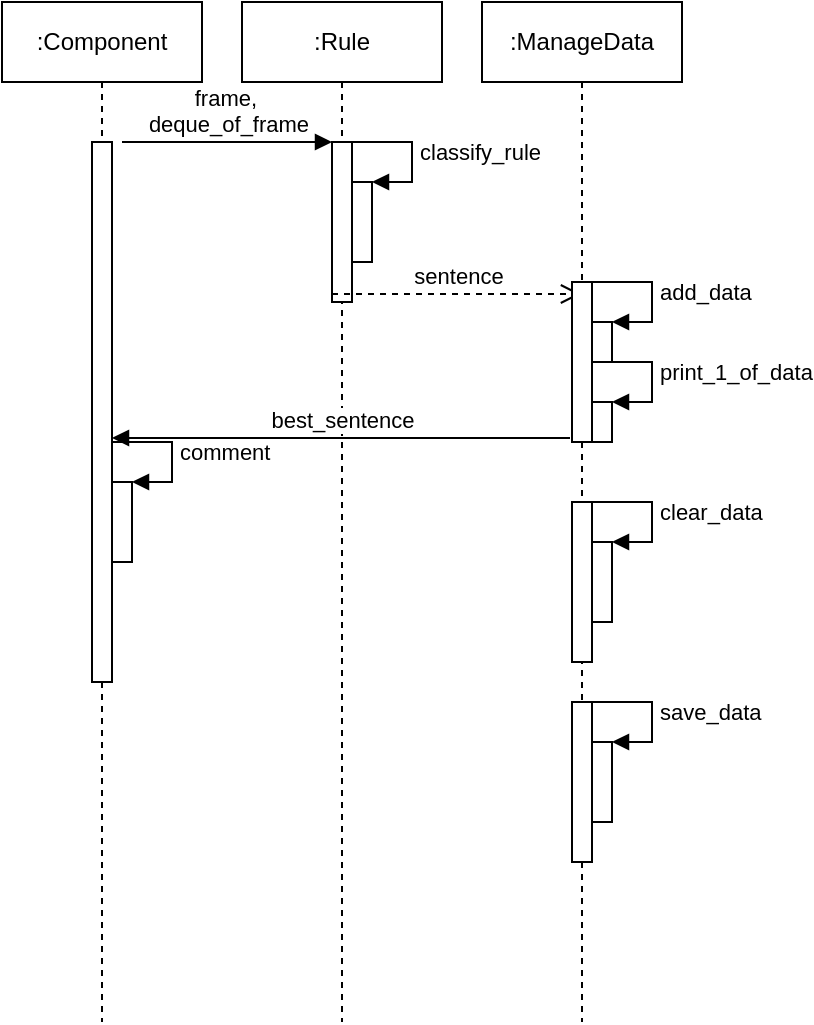 <mxfile version="12.1.7" type="device" pages="1"><diagram name="Page-1" id="13e1069c-82ec-6db2-03f1-153e76fe0fe0"><mxGraphModel dx="1408" dy="906" grid="1" gridSize="10" guides="1" tooltips="1" connect="1" arrows="1" fold="1" page="1" pageScale="1" pageWidth="1100" pageHeight="850" background="#ffffff" math="0" shadow="0"><root><mxCell id="0"/><mxCell id="1" parent="0"/><mxCell id="ZwbE1KFVTC06PCiqQkGg-6" value=":Component" style="shape=umlLifeline;perimeter=lifelinePerimeter;whiteSpace=wrap;html=1;container=1;collapsible=0;recursiveResize=0;outlineConnect=0;" vertex="1" parent="1"><mxGeometry x="20" y="90" width="100" height="510" as="geometry"/></mxCell><mxCell id="ZwbE1KFVTC06PCiqQkGg-7" value="" style="html=1;points=[];perimeter=orthogonalPerimeter;" vertex="1" parent="ZwbE1KFVTC06PCiqQkGg-6"><mxGeometry x="45" y="70" width="10" height="270" as="geometry"/></mxCell><mxCell id="ZwbE1KFVTC06PCiqQkGg-34" value="" style="html=1;points=[];perimeter=orthogonalPerimeter;" vertex="1" parent="ZwbE1KFVTC06PCiqQkGg-6"><mxGeometry x="55" y="240" width="10" height="40" as="geometry"/></mxCell><mxCell id="ZwbE1KFVTC06PCiqQkGg-35" value="comment" style="edgeStyle=orthogonalEdgeStyle;html=1;align=left;spacingLeft=2;endArrow=block;rounded=0;entryX=1;entryY=0;" edge="1" parent="ZwbE1KFVTC06PCiqQkGg-6" target="ZwbE1KFVTC06PCiqQkGg-34"><mxGeometry relative="1" as="geometry"><mxPoint x="55" y="220" as="sourcePoint"/><Array as="points"><mxPoint x="85" y="220"/><mxPoint x="85" y="240"/></Array></mxGeometry></mxCell><mxCell id="ZwbE1KFVTC06PCiqQkGg-8" value=":Rule" style="shape=umlLifeline;perimeter=lifelinePerimeter;whiteSpace=wrap;html=1;container=1;collapsible=0;recursiveResize=0;outlineConnect=0;" vertex="1" parent="1"><mxGeometry x="140" y="90" width="100" height="510" as="geometry"/></mxCell><mxCell id="ZwbE1KFVTC06PCiqQkGg-9" value="" style="html=1;points=[];perimeter=orthogonalPerimeter;" vertex="1" parent="ZwbE1KFVTC06PCiqQkGg-8"><mxGeometry x="45" y="70" width="10" height="80" as="geometry"/></mxCell><mxCell id="ZwbE1KFVTC06PCiqQkGg-28" value="" style="html=1;points=[];perimeter=orthogonalPerimeter;" vertex="1" parent="ZwbE1KFVTC06PCiqQkGg-8"><mxGeometry x="45" y="70" width="10" height="80" as="geometry"/></mxCell><mxCell id="ZwbE1KFVTC06PCiqQkGg-29" value="" style="html=1;points=[];perimeter=orthogonalPerimeter;" vertex="1" parent="ZwbE1KFVTC06PCiqQkGg-8"><mxGeometry x="55" y="90" width="10" height="40" as="geometry"/></mxCell><mxCell id="ZwbE1KFVTC06PCiqQkGg-30" value="classify_rule" style="edgeStyle=orthogonalEdgeStyle;html=1;align=left;spacingLeft=2;endArrow=block;rounded=0;entryX=1;entryY=0;" edge="1" parent="ZwbE1KFVTC06PCiqQkGg-8" target="ZwbE1KFVTC06PCiqQkGg-29"><mxGeometry relative="1" as="geometry"><mxPoint x="55" y="70" as="sourcePoint"/><Array as="points"><mxPoint x="85" y="70"/><mxPoint x="85" y="90"/></Array></mxGeometry></mxCell><mxCell id="ZwbE1KFVTC06PCiqQkGg-10" value="frame,&amp;nbsp;&lt;br&gt;deque_of_frame" style="html=1;verticalAlign=bottom;endArrow=block;entryX=0;entryY=0;" edge="1" target="ZwbE1KFVTC06PCiqQkGg-9" parent="1"><mxGeometry relative="1" as="geometry"><mxPoint x="80" y="160" as="sourcePoint"/></mxGeometry></mxCell><mxCell id="ZwbE1KFVTC06PCiqQkGg-11" value="sentence" style="html=1;verticalAlign=bottom;endArrow=open;dashed=1;endSize=8;exitX=0;exitY=0.95;" edge="1" source="ZwbE1KFVTC06PCiqQkGg-9" parent="1" target="ZwbE1KFVTC06PCiqQkGg-12"><mxGeometry relative="1" as="geometry"><mxPoint x="300" y="236" as="targetPoint"/></mxGeometry></mxCell><mxCell id="ZwbE1KFVTC06PCiqQkGg-12" value=":ManageData" style="shape=umlLifeline;perimeter=lifelinePerimeter;whiteSpace=wrap;html=1;container=1;collapsible=0;recursiveResize=0;outlineConnect=0;" vertex="1" parent="1"><mxGeometry x="260" y="90" width="100" height="510" as="geometry"/></mxCell><mxCell id="ZwbE1KFVTC06PCiqQkGg-13" value="" style="html=1;points=[];perimeter=orthogonalPerimeter;" vertex="1" parent="ZwbE1KFVTC06PCiqQkGg-12"><mxGeometry x="45" y="140" width="10" height="80" as="geometry"/></mxCell><mxCell id="ZwbE1KFVTC06PCiqQkGg-14" value="" style="html=1;points=[];perimeter=orthogonalPerimeter;" vertex="1" parent="ZwbE1KFVTC06PCiqQkGg-12"><mxGeometry x="55" y="160" width="10" height="20" as="geometry"/></mxCell><mxCell id="ZwbE1KFVTC06PCiqQkGg-15" value="add_data" style="edgeStyle=orthogonalEdgeStyle;html=1;align=left;spacingLeft=2;endArrow=block;rounded=0;entryX=1;entryY=0;" edge="1" target="ZwbE1KFVTC06PCiqQkGg-14" parent="ZwbE1KFVTC06PCiqQkGg-12" source="ZwbE1KFVTC06PCiqQkGg-13"><mxGeometry relative="1" as="geometry"><mxPoint x="60" y="140" as="sourcePoint"/><Array as="points"><mxPoint x="85" y="140"/><mxPoint x="85" y="160"/></Array></mxGeometry></mxCell><mxCell id="ZwbE1KFVTC06PCiqQkGg-22" value="" style="html=1;points=[];perimeter=orthogonalPerimeter;" vertex="1" parent="ZwbE1KFVTC06PCiqQkGg-12"><mxGeometry x="45" y="250" width="10" height="80" as="geometry"/></mxCell><mxCell id="ZwbE1KFVTC06PCiqQkGg-23" value="" style="html=1;points=[];perimeter=orthogonalPerimeter;" vertex="1" parent="ZwbE1KFVTC06PCiqQkGg-12"><mxGeometry x="55" y="270" width="10" height="40" as="geometry"/></mxCell><mxCell id="ZwbE1KFVTC06PCiqQkGg-24" value="clear_data" style="edgeStyle=orthogonalEdgeStyle;html=1;align=left;spacingLeft=2;endArrow=block;rounded=0;entryX=1;entryY=0;" edge="1" parent="ZwbE1KFVTC06PCiqQkGg-12" target="ZwbE1KFVTC06PCiqQkGg-23"><mxGeometry relative="1" as="geometry"><mxPoint x="55" y="250" as="sourcePoint"/><Array as="points"><mxPoint x="85" y="250"/><mxPoint x="85" y="270"/></Array></mxGeometry></mxCell><mxCell id="ZwbE1KFVTC06PCiqQkGg-25" value="" style="html=1;points=[];perimeter=orthogonalPerimeter;" vertex="1" parent="ZwbE1KFVTC06PCiqQkGg-12"><mxGeometry x="45" y="350" width="10" height="80" as="geometry"/></mxCell><mxCell id="ZwbE1KFVTC06PCiqQkGg-26" value="" style="html=1;points=[];perimeter=orthogonalPerimeter;" vertex="1" parent="ZwbE1KFVTC06PCiqQkGg-12"><mxGeometry x="55" y="370" width="10" height="40" as="geometry"/></mxCell><mxCell id="ZwbE1KFVTC06PCiqQkGg-27" value="save_data" style="edgeStyle=orthogonalEdgeStyle;html=1;align=left;spacingLeft=2;endArrow=block;rounded=0;entryX=1;entryY=0;" edge="1" parent="ZwbE1KFVTC06PCiqQkGg-12" target="ZwbE1KFVTC06PCiqQkGg-26"><mxGeometry relative="1" as="geometry"><mxPoint x="55" y="350" as="sourcePoint"/><Array as="points"><mxPoint x="85" y="350"/><mxPoint x="85" y="370"/></Array></mxGeometry></mxCell><mxCell id="ZwbE1KFVTC06PCiqQkGg-17" value="" style="html=1;points=[];perimeter=orthogonalPerimeter;" vertex="1" parent="1"><mxGeometry x="315" y="290" width="10" height="20" as="geometry"/></mxCell><mxCell id="ZwbE1KFVTC06PCiqQkGg-19" value="best_sentence" style="html=1;verticalAlign=bottom;endArrow=block;exitX=-0.1;exitY=0.975;exitDx=0;exitDy=0;exitPerimeter=0;" edge="1" parent="1" source="ZwbE1KFVTC06PCiqQkGg-13" target="ZwbE1KFVTC06PCiqQkGg-7"><mxGeometry width="80" relative="1" as="geometry"><mxPoint x="305" y="420" as="sourcePoint"/><mxPoint x="255" y="420" as="targetPoint"/></mxGeometry></mxCell><mxCell id="ZwbE1KFVTC06PCiqQkGg-31" value="print_1_of_data" style="edgeStyle=orthogonalEdgeStyle;html=1;align=left;spacingLeft=2;endArrow=block;rounded=0;entryX=1;entryY=0;" edge="1" parent="1"><mxGeometry relative="1" as="geometry"><mxPoint x="315" y="270" as="sourcePoint"/><Array as="points"><mxPoint x="345" y="270"/><mxPoint x="345" y="290"/></Array><mxPoint x="325" y="290" as="targetPoint"/></mxGeometry></mxCell></root></mxGraphModel></diagram></mxfile>